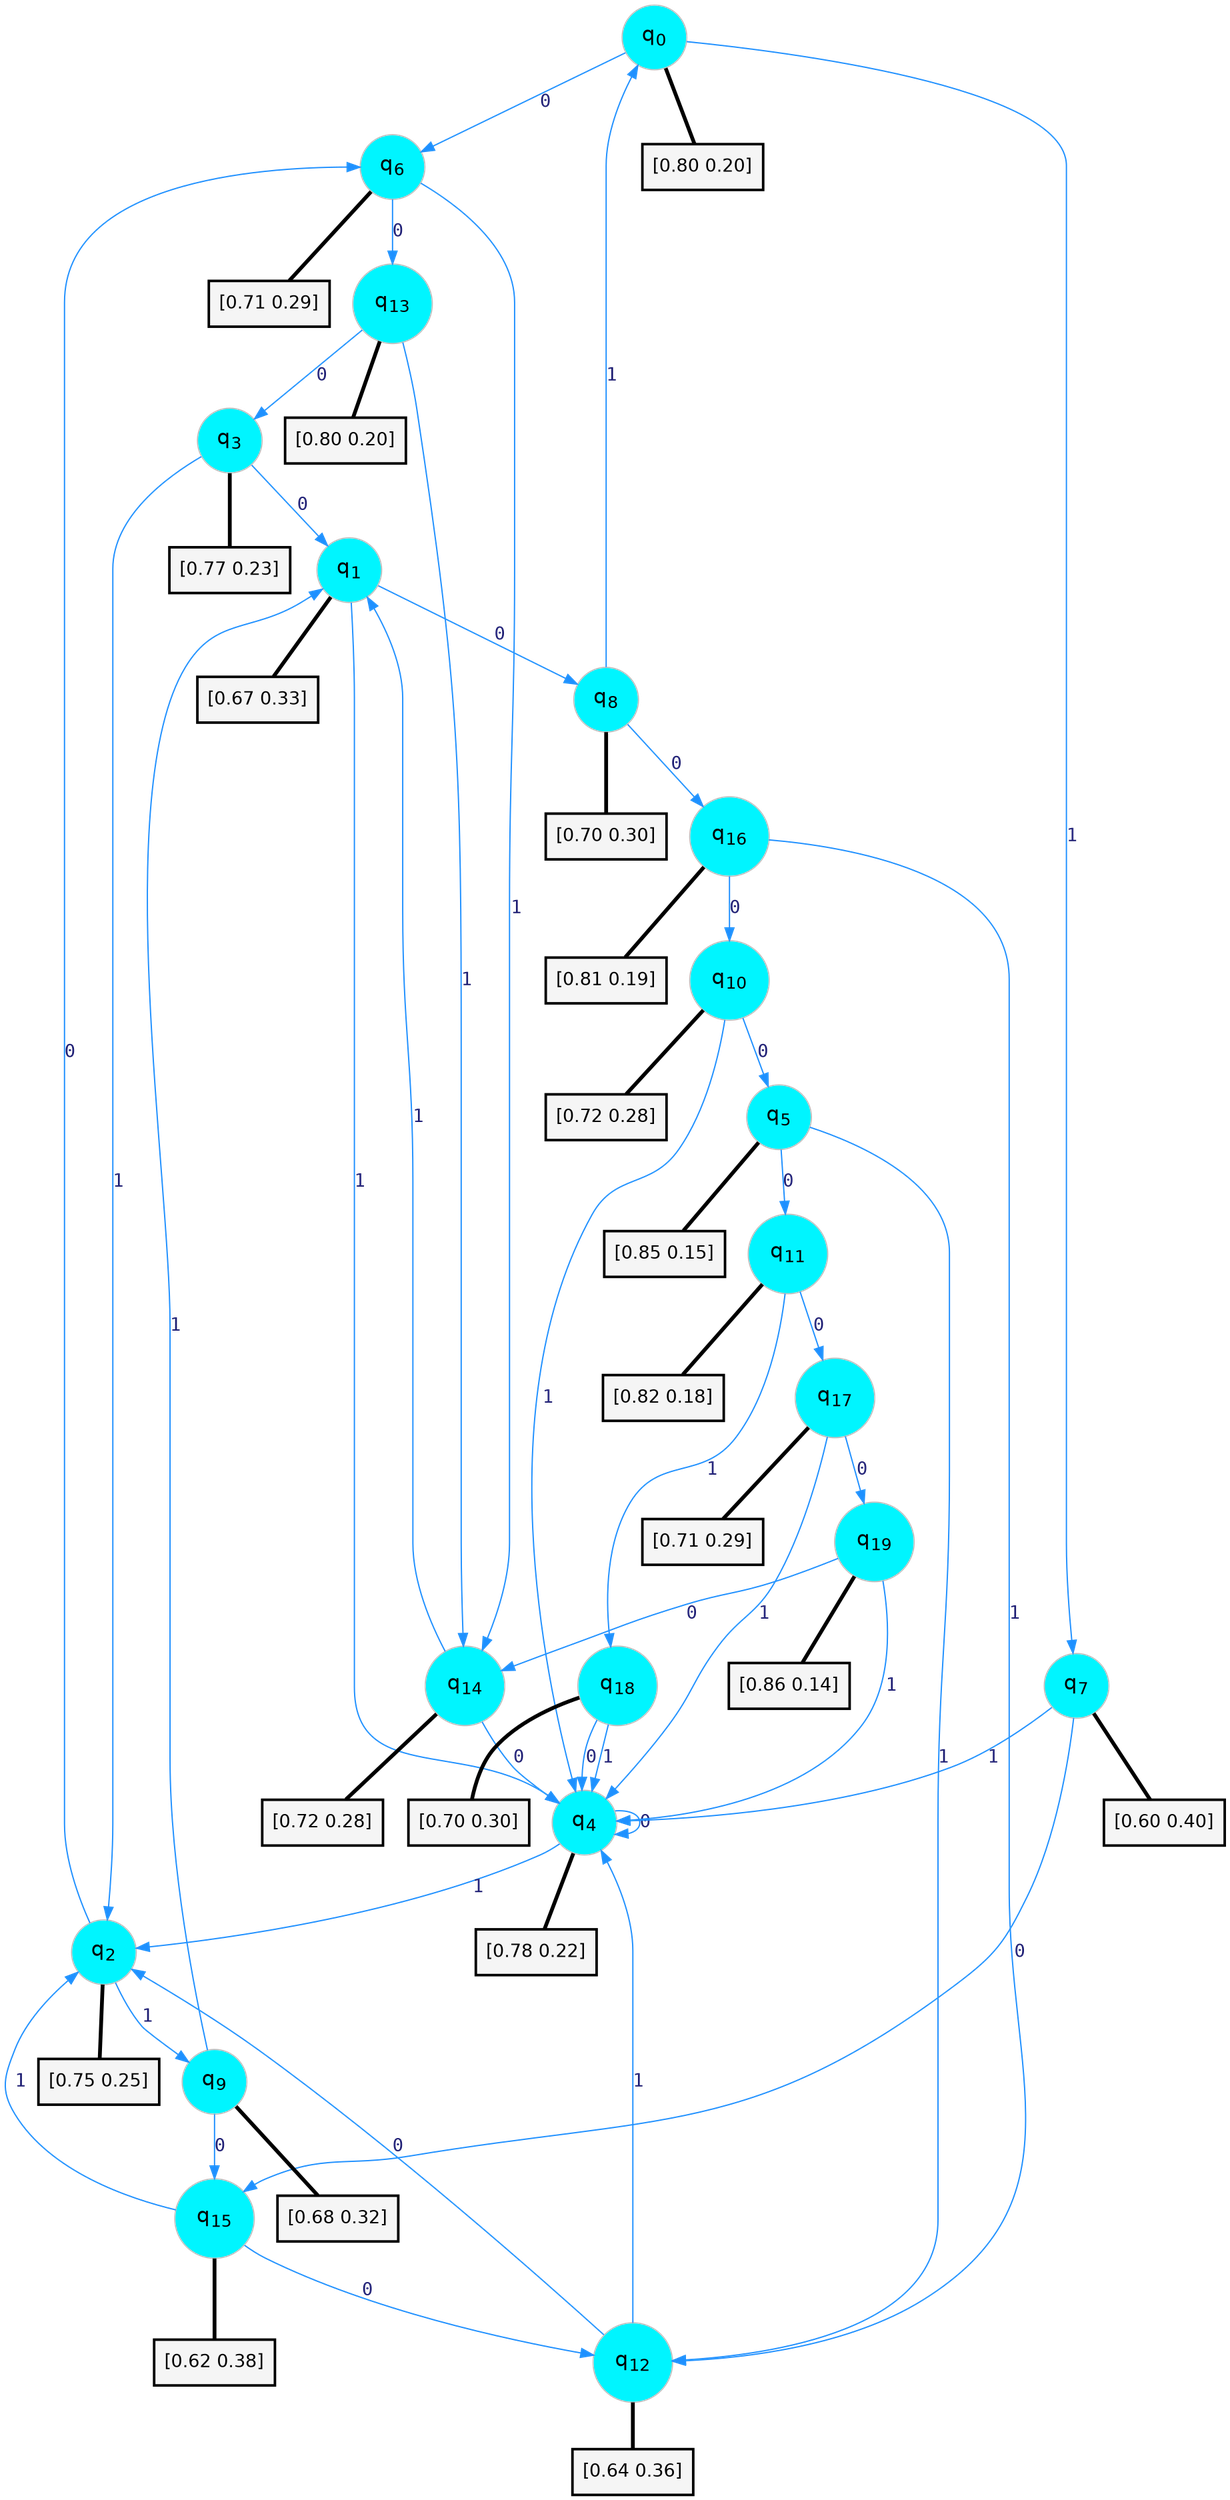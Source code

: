 digraph G {
graph [
bgcolor=transparent, dpi=300, rankdir=TD, size="40,25"];
node [
color=gray, fillcolor=turquoise1, fontcolor=black, fontname=Helvetica, fontsize=16, fontweight=bold, shape=circle, style=filled];
edge [
arrowsize=1, color=dodgerblue1, fontcolor=midnightblue, fontname=courier, fontweight=bold, penwidth=1, style=solid, weight=20];
0[label=<q<SUB>0</SUB>>];
1[label=<q<SUB>1</SUB>>];
2[label=<q<SUB>2</SUB>>];
3[label=<q<SUB>3</SUB>>];
4[label=<q<SUB>4</SUB>>];
5[label=<q<SUB>5</SUB>>];
6[label=<q<SUB>6</SUB>>];
7[label=<q<SUB>7</SUB>>];
8[label=<q<SUB>8</SUB>>];
9[label=<q<SUB>9</SUB>>];
10[label=<q<SUB>10</SUB>>];
11[label=<q<SUB>11</SUB>>];
12[label=<q<SUB>12</SUB>>];
13[label=<q<SUB>13</SUB>>];
14[label=<q<SUB>14</SUB>>];
15[label=<q<SUB>15</SUB>>];
16[label=<q<SUB>16</SUB>>];
17[label=<q<SUB>17</SUB>>];
18[label=<q<SUB>18</SUB>>];
19[label=<q<SUB>19</SUB>>];
20[label="[0.80 0.20]", shape=box,fontcolor=black, fontname=Helvetica, fontsize=14, penwidth=2, fillcolor=whitesmoke,color=black];
21[label="[0.67 0.33]", shape=box,fontcolor=black, fontname=Helvetica, fontsize=14, penwidth=2, fillcolor=whitesmoke,color=black];
22[label="[0.75 0.25]", shape=box,fontcolor=black, fontname=Helvetica, fontsize=14, penwidth=2, fillcolor=whitesmoke,color=black];
23[label="[0.77 0.23]", shape=box,fontcolor=black, fontname=Helvetica, fontsize=14, penwidth=2, fillcolor=whitesmoke,color=black];
24[label="[0.78 0.22]", shape=box,fontcolor=black, fontname=Helvetica, fontsize=14, penwidth=2, fillcolor=whitesmoke,color=black];
25[label="[0.85 0.15]", shape=box,fontcolor=black, fontname=Helvetica, fontsize=14, penwidth=2, fillcolor=whitesmoke,color=black];
26[label="[0.71 0.29]", shape=box,fontcolor=black, fontname=Helvetica, fontsize=14, penwidth=2, fillcolor=whitesmoke,color=black];
27[label="[0.60 0.40]", shape=box,fontcolor=black, fontname=Helvetica, fontsize=14, penwidth=2, fillcolor=whitesmoke,color=black];
28[label="[0.70 0.30]", shape=box,fontcolor=black, fontname=Helvetica, fontsize=14, penwidth=2, fillcolor=whitesmoke,color=black];
29[label="[0.68 0.32]", shape=box,fontcolor=black, fontname=Helvetica, fontsize=14, penwidth=2, fillcolor=whitesmoke,color=black];
30[label="[0.72 0.28]", shape=box,fontcolor=black, fontname=Helvetica, fontsize=14, penwidth=2, fillcolor=whitesmoke,color=black];
31[label="[0.82 0.18]", shape=box,fontcolor=black, fontname=Helvetica, fontsize=14, penwidth=2, fillcolor=whitesmoke,color=black];
32[label="[0.64 0.36]", shape=box,fontcolor=black, fontname=Helvetica, fontsize=14, penwidth=2, fillcolor=whitesmoke,color=black];
33[label="[0.80 0.20]", shape=box,fontcolor=black, fontname=Helvetica, fontsize=14, penwidth=2, fillcolor=whitesmoke,color=black];
34[label="[0.72 0.28]", shape=box,fontcolor=black, fontname=Helvetica, fontsize=14, penwidth=2, fillcolor=whitesmoke,color=black];
35[label="[0.62 0.38]", shape=box,fontcolor=black, fontname=Helvetica, fontsize=14, penwidth=2, fillcolor=whitesmoke,color=black];
36[label="[0.81 0.19]", shape=box,fontcolor=black, fontname=Helvetica, fontsize=14, penwidth=2, fillcolor=whitesmoke,color=black];
37[label="[0.71 0.29]", shape=box,fontcolor=black, fontname=Helvetica, fontsize=14, penwidth=2, fillcolor=whitesmoke,color=black];
38[label="[0.70 0.30]", shape=box,fontcolor=black, fontname=Helvetica, fontsize=14, penwidth=2, fillcolor=whitesmoke,color=black];
39[label="[0.86 0.14]", shape=box,fontcolor=black, fontname=Helvetica, fontsize=14, penwidth=2, fillcolor=whitesmoke,color=black];
0->6 [label=0];
0->7 [label=1];
0->20 [arrowhead=none, penwidth=3,color=black];
1->8 [label=0];
1->4 [label=1];
1->21 [arrowhead=none, penwidth=3,color=black];
2->6 [label=0];
2->9 [label=1];
2->22 [arrowhead=none, penwidth=3,color=black];
3->1 [label=0];
3->2 [label=1];
3->23 [arrowhead=none, penwidth=3,color=black];
4->4 [label=0];
4->2 [label=1];
4->24 [arrowhead=none, penwidth=3,color=black];
5->11 [label=0];
5->12 [label=1];
5->25 [arrowhead=none, penwidth=3,color=black];
6->13 [label=0];
6->14 [label=1];
6->26 [arrowhead=none, penwidth=3,color=black];
7->15 [label=0];
7->4 [label=1];
7->27 [arrowhead=none, penwidth=3,color=black];
8->16 [label=0];
8->0 [label=1];
8->28 [arrowhead=none, penwidth=3,color=black];
9->15 [label=0];
9->1 [label=1];
9->29 [arrowhead=none, penwidth=3,color=black];
10->5 [label=0];
10->4 [label=1];
10->30 [arrowhead=none, penwidth=3,color=black];
11->17 [label=0];
11->18 [label=1];
11->31 [arrowhead=none, penwidth=3,color=black];
12->2 [label=0];
12->4 [label=1];
12->32 [arrowhead=none, penwidth=3,color=black];
13->3 [label=0];
13->14 [label=1];
13->33 [arrowhead=none, penwidth=3,color=black];
14->4 [label=0];
14->1 [label=1];
14->34 [arrowhead=none, penwidth=3,color=black];
15->12 [label=0];
15->2 [label=1];
15->35 [arrowhead=none, penwidth=3,color=black];
16->10 [label=0];
16->12 [label=1];
16->36 [arrowhead=none, penwidth=3,color=black];
17->19 [label=0];
17->4 [label=1];
17->37 [arrowhead=none, penwidth=3,color=black];
18->4 [label=0];
18->4 [label=1];
18->38 [arrowhead=none, penwidth=3,color=black];
19->14 [label=0];
19->4 [label=1];
19->39 [arrowhead=none, penwidth=3,color=black];
}
